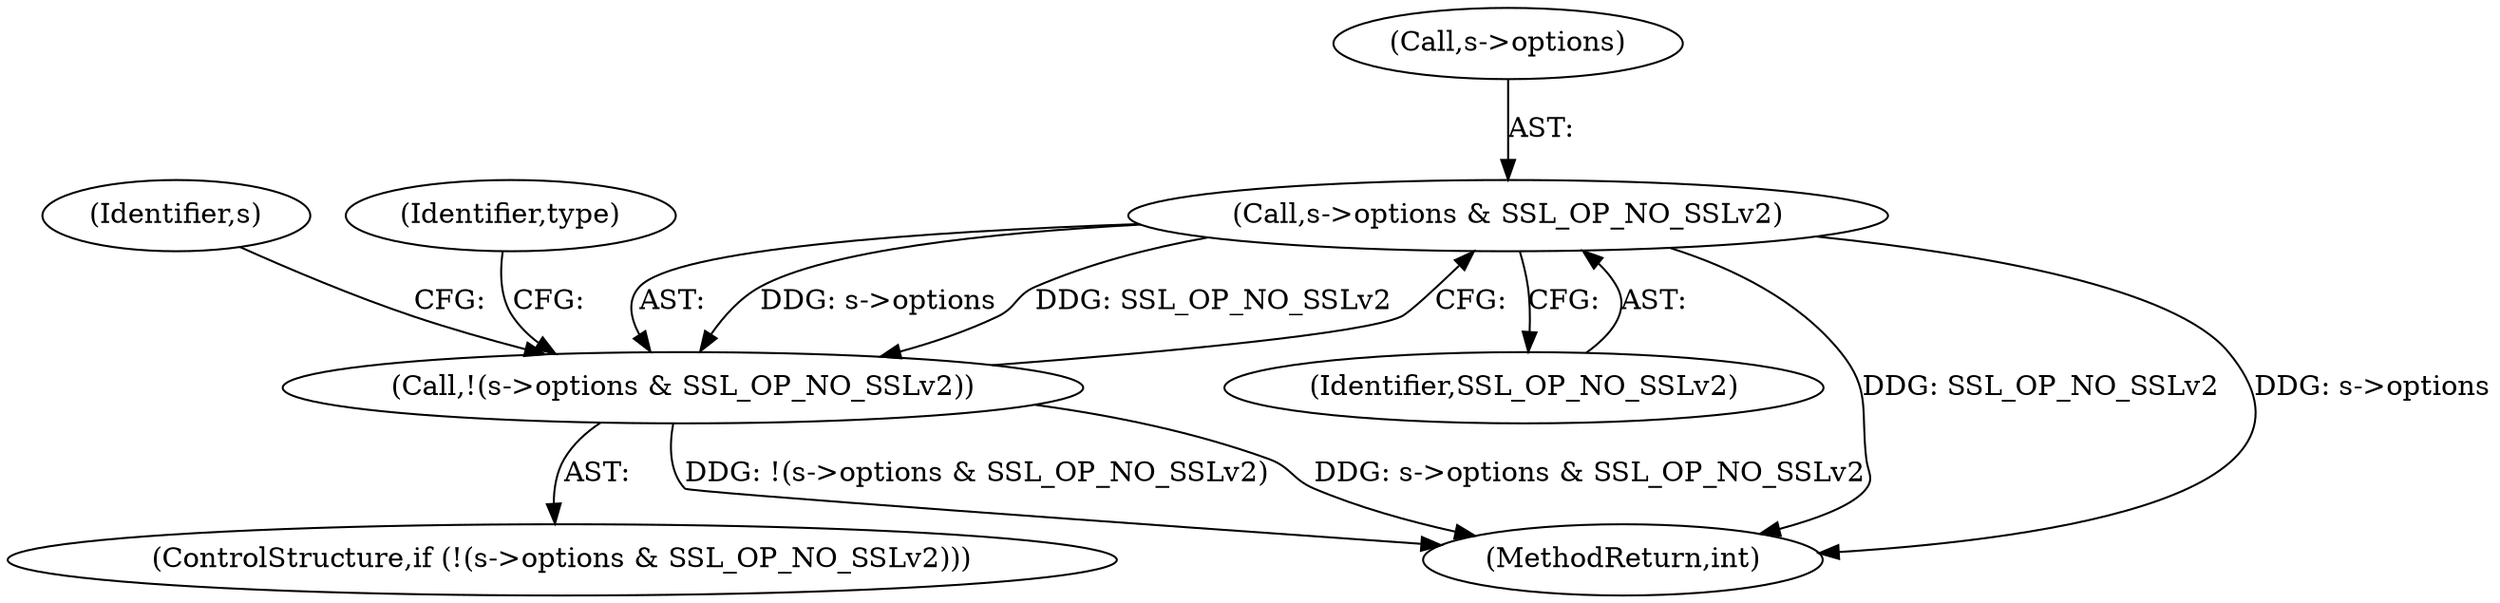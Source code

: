 digraph "0_openssl_6ce9687b5aba5391fc0de50e18779eb676d0e04d@pointer" {
"1000261" [label="(Call,s->options & SSL_OP_NO_SSLv2)"];
"1000260" [label="(Call,!(s->options & SSL_OP_NO_SSLv2))"];
"1000262" [label="(Call,s->options)"];
"1000260" [label="(Call,!(s->options & SSL_OP_NO_SSLv2))"];
"1000691" [label="(Identifier,s)"];
"1000261" [label="(Call,s->options & SSL_OP_NO_SSLv2)"];
"1000267" [label="(Identifier,type)"];
"1000265" [label="(Identifier,SSL_OP_NO_SSLv2)"];
"1000259" [label="(ControlStructure,if (!(s->options & SSL_OP_NO_SSLv2)))"];
"1001246" [label="(MethodReturn,int)"];
"1000261" -> "1000260"  [label="AST: "];
"1000261" -> "1000265"  [label="CFG: "];
"1000262" -> "1000261"  [label="AST: "];
"1000265" -> "1000261"  [label="AST: "];
"1000260" -> "1000261"  [label="CFG: "];
"1000261" -> "1001246"  [label="DDG: SSL_OP_NO_SSLv2"];
"1000261" -> "1001246"  [label="DDG: s->options"];
"1000261" -> "1000260"  [label="DDG: s->options"];
"1000261" -> "1000260"  [label="DDG: SSL_OP_NO_SSLv2"];
"1000260" -> "1000259"  [label="AST: "];
"1000267" -> "1000260"  [label="CFG: "];
"1000691" -> "1000260"  [label="CFG: "];
"1000260" -> "1001246"  [label="DDG: !(s->options & SSL_OP_NO_SSLv2)"];
"1000260" -> "1001246"  [label="DDG: s->options & SSL_OP_NO_SSLv2"];
}
